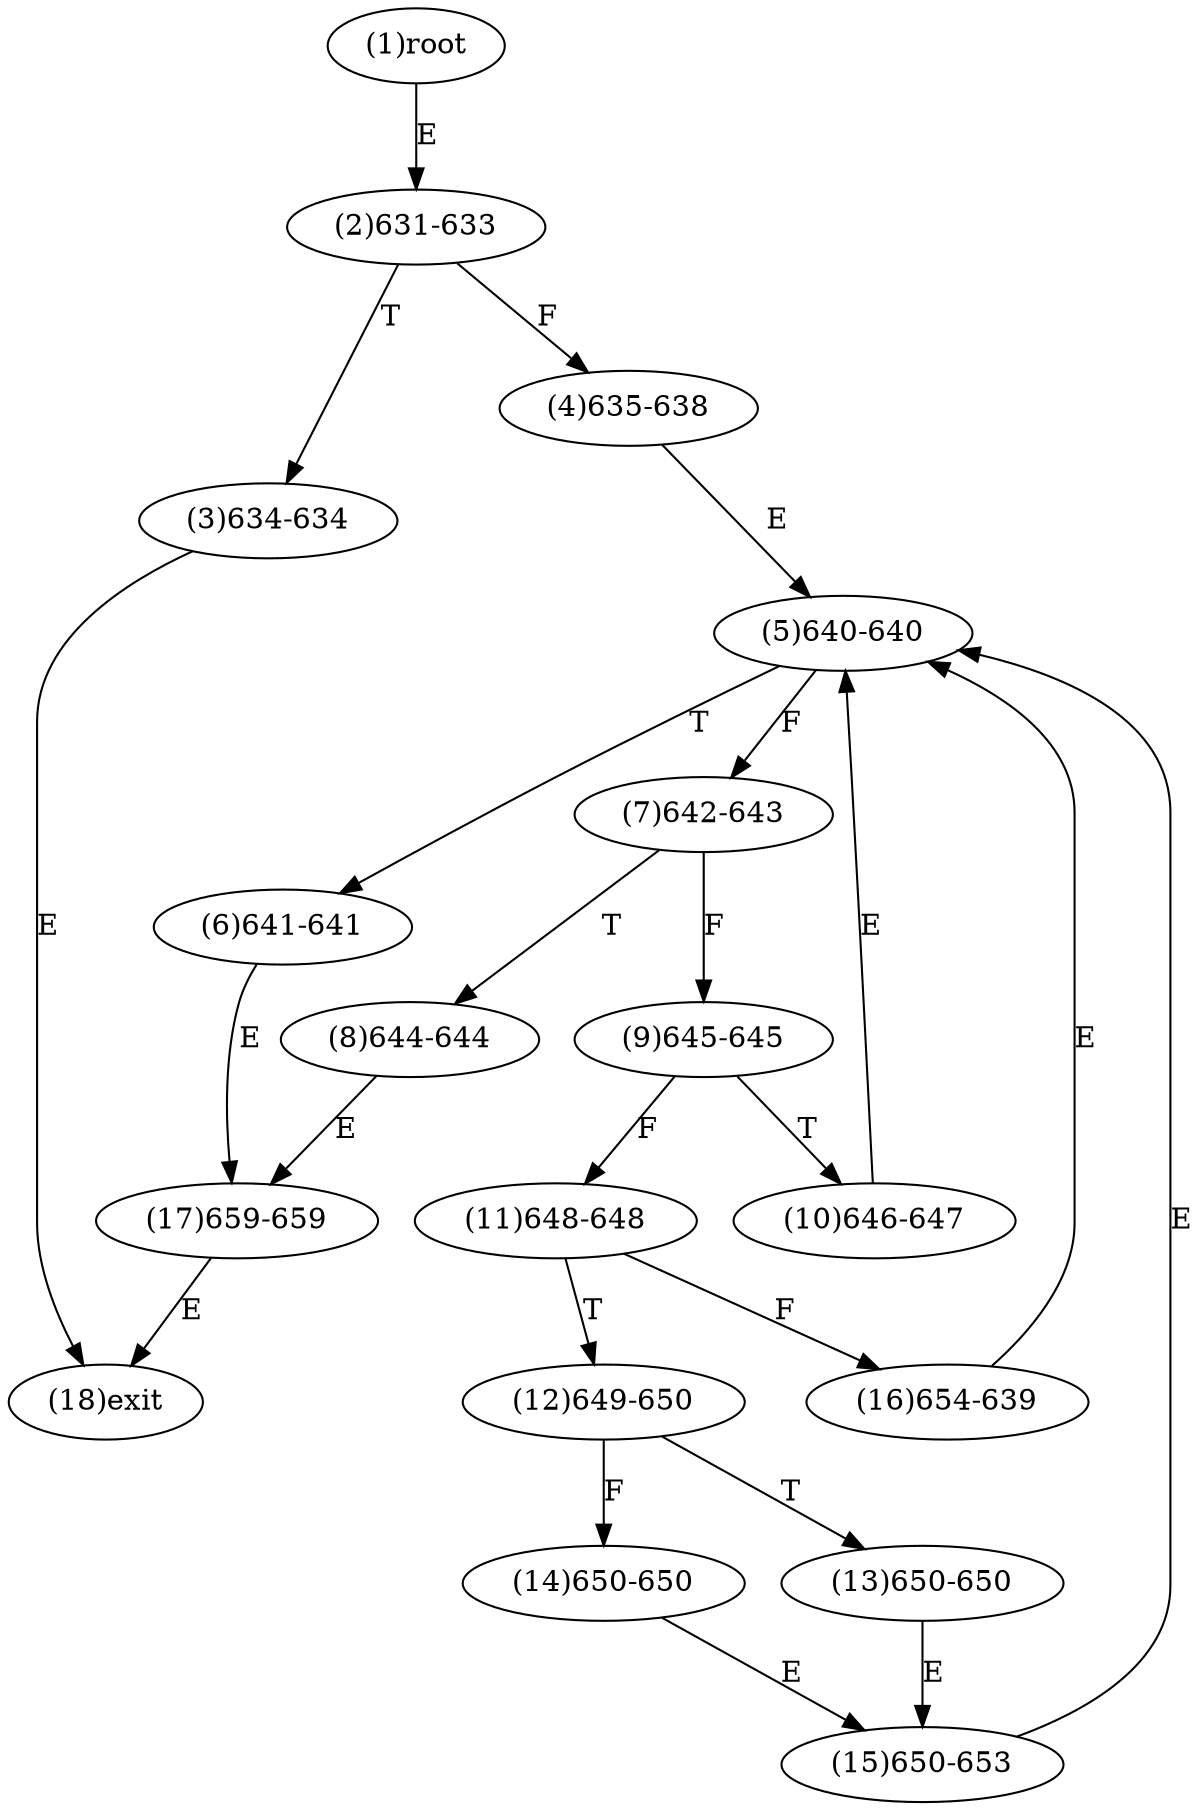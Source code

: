 digraph "" { 
1[ label="(1)root"];
2[ label="(2)631-633"];
3[ label="(3)634-634"];
4[ label="(4)635-638"];
5[ label="(5)640-640"];
6[ label="(6)641-641"];
7[ label="(7)642-643"];
8[ label="(8)644-644"];
9[ label="(9)645-645"];
10[ label="(10)646-647"];
11[ label="(11)648-648"];
12[ label="(12)649-650"];
13[ label="(13)650-650"];
14[ label="(14)650-650"];
15[ label="(15)650-653"];
17[ label="(17)659-659"];
16[ label="(16)654-639"];
18[ label="(18)exit"];
1->2[ label="E"];
2->4[ label="F"];
2->3[ label="T"];
3->18[ label="E"];
4->5[ label="E"];
5->7[ label="F"];
5->6[ label="T"];
6->17[ label="E"];
7->9[ label="F"];
7->8[ label="T"];
8->17[ label="E"];
9->11[ label="F"];
9->10[ label="T"];
10->5[ label="E"];
11->16[ label="F"];
11->12[ label="T"];
12->14[ label="F"];
12->13[ label="T"];
13->15[ label="E"];
14->15[ label="E"];
15->5[ label="E"];
16->5[ label="E"];
17->18[ label="E"];
}